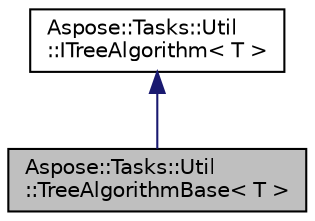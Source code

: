 digraph "Aspose::Tasks::Util::TreeAlgorithmBase&lt; T &gt;"
{
 // LATEX_PDF_SIZE
  edge [fontname="Helvetica",fontsize="10",labelfontname="Helvetica",labelfontsize="10"];
  node [fontname="Helvetica",fontsize="10",shape=record];
  Node1 [label="Aspose::Tasks::Util\l::TreeAlgorithmBase\< T \>",height=0.2,width=0.4,color="black", fillcolor="grey75", style="filled", fontcolor="black",tooltip="A base class for implementations of ITreeAlgorithm<T>"];
  Node2 -> Node1 [dir="back",color="midnightblue",fontsize="10",style="solid",fontname="Helvetica"];
  Node2 [label="Aspose::Tasks::Util\l::ITreeAlgorithm\< T \>",height=0.2,width=0.4,color="black", fillcolor="white", style="filled",URL="$class_aspose_1_1_tasks_1_1_util_1_1_i_tree_algorithm.html",tooltip="Represents an algorithm that can be applied to a tree of objects T ."];
}
